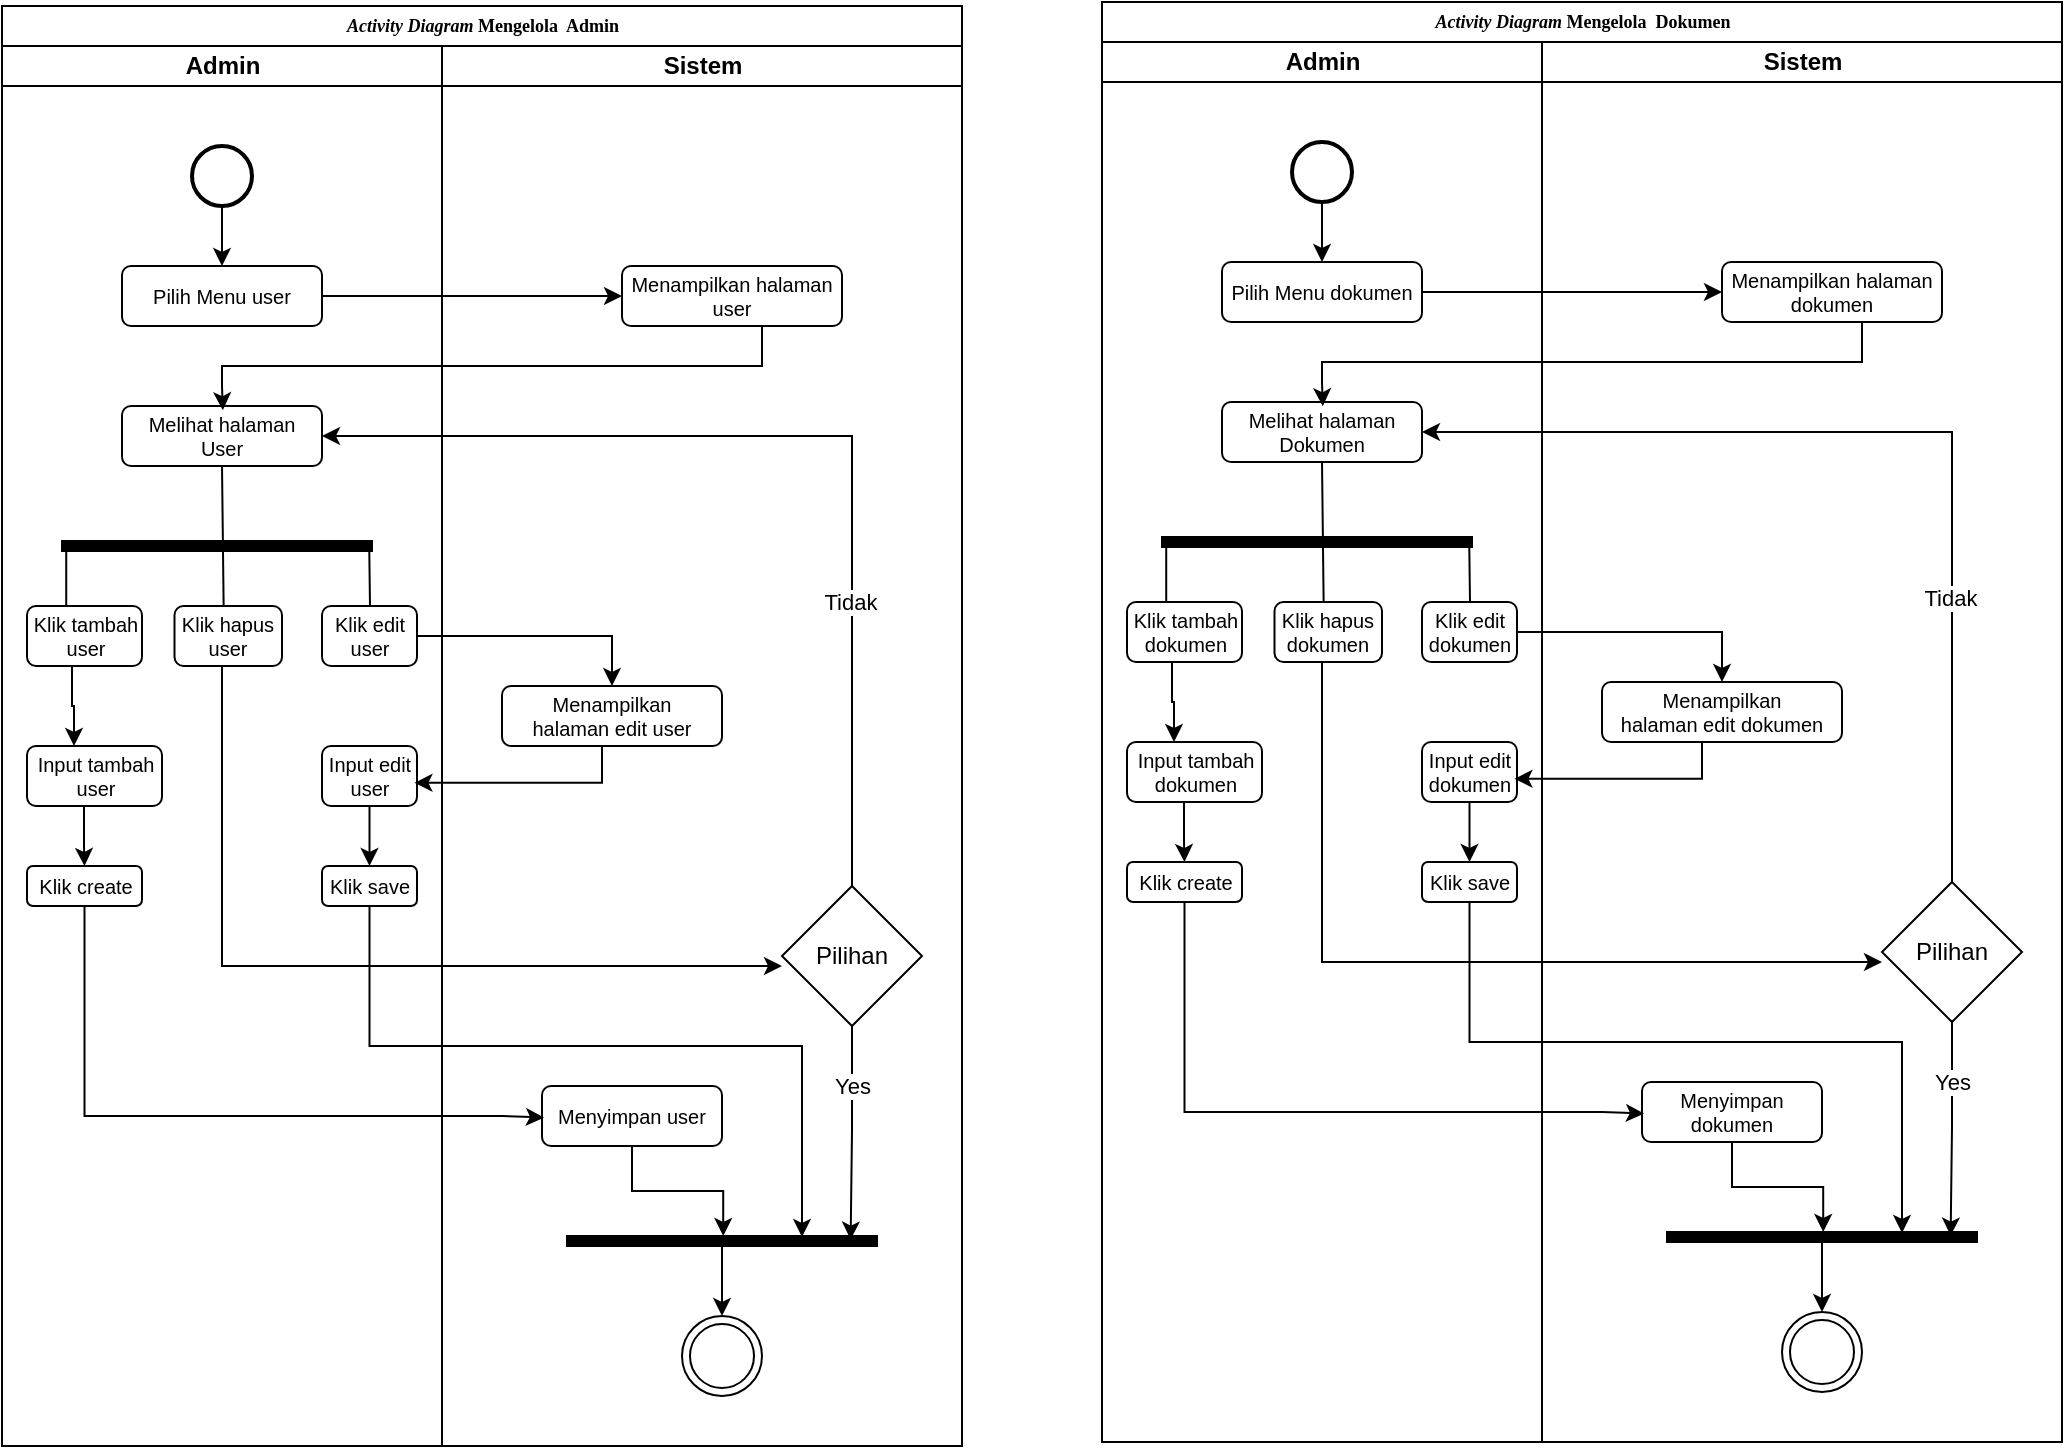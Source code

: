 <mxfile version="24.8.4">
  <diagram name="Page-1" id="74e2e168-ea6b-b213-b513-2b3c1d86103e">
    <mxGraphModel dx="1100" dy="563" grid="1" gridSize="10" guides="1" tooltips="1" connect="1" arrows="1" fold="1" page="1" pageScale="1" pageWidth="1100" pageHeight="850" background="none" math="0" shadow="0">
      <root>
        <mxCell id="0" />
        <mxCell id="1" parent="0" />
        <mxCell id="tzNbkEb7s-4a03CU0OmQ-1" value="&lt;font style=&quot;font-size: 9px;&quot;&gt;&lt;b style=&quot;mso-bidi-font-weight:normal&quot;&gt;&lt;i style=&quot;mso-bidi-font-style:normal&quot;&gt;&lt;span style=&quot;font-family: &amp;quot;Times New Roman&amp;quot;, serif;&quot;&gt;Activity Diagram &lt;/span&gt;&lt;/i&gt;&lt;span style=&quot;line-height: 150%; font-family: &amp;quot;Times New Roman&amp;quot;, serif;&quot;&gt;Mengelola&amp;nbsp; Admin&lt;/span&gt;&lt;/b&gt;&lt;/font&gt;" style="swimlane;html=1;childLayout=stackLayout;startSize=20;rounded=0;shadow=0;labelBackgroundColor=none;strokeWidth=1;fontFamily=Verdana;fontSize=8;align=center;" vertex="1" parent="1">
          <mxGeometry x="40" y="70" width="480" height="720" as="geometry" />
        </mxCell>
        <mxCell id="tzNbkEb7s-4a03CU0OmQ-2" value="Admin" style="swimlane;html=1;startSize=20;" vertex="1" parent="tzNbkEb7s-4a03CU0OmQ-1">
          <mxGeometry y="20" width="220" height="700" as="geometry" />
        </mxCell>
        <mxCell id="tzNbkEb7s-4a03CU0OmQ-3" style="edgeStyle=orthogonalEdgeStyle;rounded=0;orthogonalLoop=1;jettySize=auto;html=1;entryX=0.5;entryY=0;entryDx=0;entryDy=0;" edge="1" parent="tzNbkEb7s-4a03CU0OmQ-2" source="tzNbkEb7s-4a03CU0OmQ-4" target="tzNbkEb7s-4a03CU0OmQ-5">
          <mxGeometry relative="1" as="geometry" />
        </mxCell>
        <mxCell id="tzNbkEb7s-4a03CU0OmQ-4" value="" style="strokeWidth=2;html=1;shape=mxgraph.flowchart.start_2;whiteSpace=wrap;" vertex="1" parent="tzNbkEb7s-4a03CU0OmQ-2">
          <mxGeometry x="95" y="50" width="30" height="30" as="geometry" />
        </mxCell>
        <mxCell id="tzNbkEb7s-4a03CU0OmQ-5" value="&lt;font style=&quot;font-size: 10px;&quot;&gt;Pilih Menu user&lt;/font&gt;" style="rounded=1;whiteSpace=wrap;html=1;fontSize=10;" vertex="1" parent="tzNbkEb7s-4a03CU0OmQ-2">
          <mxGeometry x="60" y="110" width="100" height="30" as="geometry" />
        </mxCell>
        <mxCell id="tzNbkEb7s-4a03CU0OmQ-6" value="&lt;div style=&quot;font-size: 10px;&quot;&gt;&lt;font style=&quot;font-size: 10px;&quot;&gt;Melihat halaman&lt;/font&gt;&lt;/div&gt;&lt;div style=&quot;font-size: 10px;&quot;&gt;&lt;font style=&quot;font-size: 10px;&quot;&gt;User&lt;/font&gt;&lt;/div&gt;" style="rounded=1;whiteSpace=wrap;html=1;fontSize=10;" vertex="1" parent="tzNbkEb7s-4a03CU0OmQ-2">
          <mxGeometry x="60" y="180" width="100" height="30" as="geometry" />
        </mxCell>
        <mxCell id="tzNbkEb7s-4a03CU0OmQ-7" value="" style="html=1;points=[];perimeter=orthogonalPerimeter;fillColor=strokeColor;rotation=90;" vertex="1" parent="tzNbkEb7s-4a03CU0OmQ-2">
          <mxGeometry x="105" y="172.5" width="5" height="155" as="geometry" />
        </mxCell>
        <mxCell id="tzNbkEb7s-4a03CU0OmQ-8" style="edgeStyle=orthogonalEdgeStyle;rounded=0;orthogonalLoop=1;jettySize=auto;html=1;" edge="1" parent="tzNbkEb7s-4a03CU0OmQ-2" source="tzNbkEb7s-4a03CU0OmQ-9" target="tzNbkEb7s-4a03CU0OmQ-13">
          <mxGeometry relative="1" as="geometry">
            <Array as="points">
              <mxPoint x="35" y="330" />
              <mxPoint x="36" y="330" />
            </Array>
          </mxGeometry>
        </mxCell>
        <mxCell id="tzNbkEb7s-4a03CU0OmQ-9" value="&lt;div style=&quot;font-size: 10px;&quot;&gt;&lt;font style=&quot;font-size: 10px;&quot;&gt;Klik tambah&lt;/font&gt;&lt;/div&gt;&lt;div style=&quot;font-size: 10px;&quot;&gt;user&lt;font style=&quot;font-size: 10px;&quot;&gt;&lt;br style=&quot;font-size: 10px;&quot;&gt;&lt;/font&gt;&lt;/div&gt;" style="rounded=1;whiteSpace=wrap;html=1;fontSize=10;" vertex="1" parent="tzNbkEb7s-4a03CU0OmQ-2">
          <mxGeometry x="12.5" y="280" width="57.5" height="30" as="geometry" />
        </mxCell>
        <mxCell id="tzNbkEb7s-4a03CU0OmQ-10" value="&lt;div style=&quot;font-size: 10px;&quot;&gt;&lt;font style=&quot;font-size: 10px;&quot;&gt;Klik hapus&lt;/font&gt;&lt;/div&gt;&lt;div style=&quot;font-size: 10px;&quot;&gt;&lt;font style=&quot;font-size: 10px;&quot;&gt;user&lt;br style=&quot;font-size: 10px;&quot;&gt;&lt;/font&gt;&lt;/div&gt;" style="rounded=1;whiteSpace=wrap;html=1;fontSize=10;" vertex="1" parent="tzNbkEb7s-4a03CU0OmQ-2">
          <mxGeometry x="86.25" y="280" width="53.75" height="30" as="geometry" />
        </mxCell>
        <mxCell id="tzNbkEb7s-4a03CU0OmQ-11" value="&lt;div style=&quot;font-size: 10px;&quot;&gt;&lt;font style=&quot;font-size: 10px;&quot;&gt;Klik edit&lt;/font&gt;&lt;/div&gt;&lt;div style=&quot;font-size: 10px;&quot;&gt;user&lt;font style=&quot;font-size: 10px;&quot;&gt;&lt;br style=&quot;font-size: 10px;&quot;&gt;&lt;/font&gt;&lt;/div&gt;" style="rounded=1;whiteSpace=wrap;html=1;fontSize=10;" vertex="1" parent="tzNbkEb7s-4a03CU0OmQ-2">
          <mxGeometry x="160" y="280" width="47.5" height="30" as="geometry" />
        </mxCell>
        <mxCell id="tzNbkEb7s-4a03CU0OmQ-12" style="edgeStyle=orthogonalEdgeStyle;rounded=0;orthogonalLoop=1;jettySize=auto;html=1;entryX=0.5;entryY=0;entryDx=0;entryDy=0;" edge="1" parent="tzNbkEb7s-4a03CU0OmQ-2" source="tzNbkEb7s-4a03CU0OmQ-13" target="tzNbkEb7s-4a03CU0OmQ-19">
          <mxGeometry relative="1" as="geometry">
            <Array as="points">
              <mxPoint x="41" y="400" />
              <mxPoint x="41" y="400" />
            </Array>
          </mxGeometry>
        </mxCell>
        <mxCell id="tzNbkEb7s-4a03CU0OmQ-13" value="&lt;div style=&quot;font-size: 10px;&quot;&gt;&lt;font style=&quot;font-size: 10px;&quot;&gt;Input tambah&lt;/font&gt;&lt;/div&gt;&lt;div style=&quot;font-size: 10px;&quot;&gt;&lt;font style=&quot;font-size: 10px;&quot;&gt;user&lt;br style=&quot;font-size: 10px;&quot;&gt;&lt;/font&gt;&lt;/div&gt;" style="rounded=1;whiteSpace=wrap;html=1;fontSize=10;" vertex="1" parent="tzNbkEb7s-4a03CU0OmQ-2">
          <mxGeometry x="12.5" y="350" width="67.5" height="30" as="geometry" />
        </mxCell>
        <mxCell id="tzNbkEb7s-4a03CU0OmQ-14" style="edgeStyle=orthogonalEdgeStyle;rounded=0;orthogonalLoop=1;jettySize=auto;html=1;entryX=0.5;entryY=0;entryDx=0;entryDy=0;fontSize=10;" edge="1" parent="tzNbkEb7s-4a03CU0OmQ-2" source="tzNbkEb7s-4a03CU0OmQ-15" target="tzNbkEb7s-4a03CU0OmQ-20">
          <mxGeometry relative="1" as="geometry" />
        </mxCell>
        <mxCell id="tzNbkEb7s-4a03CU0OmQ-15" value="&lt;div style=&quot;font-size: 10px;&quot;&gt;&lt;font style=&quot;font-size: 10px;&quot;&gt;Input edit&lt;/font&gt;&lt;/div&gt;&lt;div style=&quot;font-size: 10px;&quot;&gt;user&lt;font style=&quot;font-size: 10px;&quot;&gt;&lt;br style=&quot;font-size: 10px;&quot;&gt;&lt;/font&gt;&lt;/div&gt;" style="rounded=1;whiteSpace=wrap;html=1;fontSize=10;" vertex="1" parent="tzNbkEb7s-4a03CU0OmQ-2">
          <mxGeometry x="160" y="350" width="47.5" height="30" as="geometry" />
        </mxCell>
        <mxCell id="tzNbkEb7s-4a03CU0OmQ-16" value="" style="endArrow=none;html=1;rounded=0;entryX=0.5;entryY=1;entryDx=0;entryDy=0;exitX=0.457;exitY=-0.016;exitDx=0;exitDy=0;exitPerimeter=0;" edge="1" parent="tzNbkEb7s-4a03CU0OmQ-2" source="tzNbkEb7s-4a03CU0OmQ-10" target="tzNbkEb7s-4a03CU0OmQ-6">
          <mxGeometry width="50" height="50" relative="1" as="geometry">
            <mxPoint x="110" y="270" as="sourcePoint" />
            <mxPoint x="170" y="220" as="targetPoint" />
          </mxGeometry>
        </mxCell>
        <mxCell id="tzNbkEb7s-4a03CU0OmQ-17" value="" style="endArrow=none;html=1;rounded=0;" edge="1" parent="tzNbkEb7s-4a03CU0OmQ-2">
          <mxGeometry width="50" height="50" relative="1" as="geometry">
            <mxPoint x="184" y="280" as="sourcePoint" />
            <mxPoint x="183.61" y="250" as="targetPoint" />
          </mxGeometry>
        </mxCell>
        <mxCell id="tzNbkEb7s-4a03CU0OmQ-18" value="" style="endArrow=none;html=1;rounded=0;" edge="1" parent="tzNbkEb7s-4a03CU0OmQ-2">
          <mxGeometry width="50" height="50" relative="1" as="geometry">
            <mxPoint x="32.11" y="280" as="sourcePoint" />
            <mxPoint x="32.11" y="250" as="targetPoint" />
          </mxGeometry>
        </mxCell>
        <mxCell id="tzNbkEb7s-4a03CU0OmQ-19" value="Klik create" style="rounded=1;whiteSpace=wrap;html=1;fontSize=10;" vertex="1" parent="tzNbkEb7s-4a03CU0OmQ-2">
          <mxGeometry x="12.5" y="410" width="57.5" height="20" as="geometry" />
        </mxCell>
        <mxCell id="tzNbkEb7s-4a03CU0OmQ-20" value="Klik save" style="rounded=1;whiteSpace=wrap;html=1;fontSize=10;" vertex="1" parent="tzNbkEb7s-4a03CU0OmQ-2">
          <mxGeometry x="160" y="410" width="47.5" height="20" as="geometry" />
        </mxCell>
        <mxCell id="tzNbkEb7s-4a03CU0OmQ-21" value="Sistem" style="swimlane;html=1;startSize=20;" vertex="1" parent="tzNbkEb7s-4a03CU0OmQ-1">
          <mxGeometry x="220" y="20" width="260" height="700" as="geometry" />
        </mxCell>
        <mxCell id="tzNbkEb7s-4a03CU0OmQ-22" value="&lt;font style=&quot;font-size: 10px;&quot;&gt;Menampilkan halaman user&lt;/font&gt;" style="rounded=1;whiteSpace=wrap;html=1;fontSize=10;" vertex="1" parent="tzNbkEb7s-4a03CU0OmQ-21">
          <mxGeometry x="90" y="110" width="110" height="30" as="geometry" />
        </mxCell>
        <mxCell id="tzNbkEb7s-4a03CU0OmQ-23" style="edgeStyle=orthogonalEdgeStyle;rounded=0;orthogonalLoop=1;jettySize=auto;html=1;entryX=0.5;entryY=0;entryDx=0;entryDy=0;" edge="1" parent="tzNbkEb7s-4a03CU0OmQ-21" source="tzNbkEb7s-4a03CU0OmQ-24" target="tzNbkEb7s-4a03CU0OmQ-31">
          <mxGeometry relative="1" as="geometry" />
        </mxCell>
        <mxCell id="tzNbkEb7s-4a03CU0OmQ-24" value="" style="html=1;points=[];perimeter=orthogonalPerimeter;fillColor=strokeColor;rotation=90;" vertex="1" parent="tzNbkEb7s-4a03CU0OmQ-21">
          <mxGeometry x="137.5" y="520" width="5" height="155" as="geometry" />
        </mxCell>
        <mxCell id="tzNbkEb7s-4a03CU0OmQ-25" value="&lt;font style=&quot;font-size: 10px;&quot;&gt;Menyimpan user&lt;/font&gt;" style="rounded=1;whiteSpace=wrap;html=1;fontSize=10;" vertex="1" parent="tzNbkEb7s-4a03CU0OmQ-21">
          <mxGeometry x="50" y="520" width="90" height="30" as="geometry" />
        </mxCell>
        <mxCell id="tzNbkEb7s-4a03CU0OmQ-26" value="&lt;div style=&quot;font-size: 10px;&quot;&gt;Menampilkan&lt;/div&gt;&lt;div style=&quot;font-size: 10px;&quot;&gt;halaman edit user&lt;br style=&quot;font-size: 10px;&quot;&gt;&lt;/div&gt;" style="rounded=1;whiteSpace=wrap;html=1;fontSize=10;" vertex="1" parent="tzNbkEb7s-4a03CU0OmQ-21">
          <mxGeometry x="30" y="320" width="110" height="30" as="geometry" />
        </mxCell>
        <mxCell id="tzNbkEb7s-4a03CU0OmQ-27" style="edgeStyle=orthogonalEdgeStyle;rounded=0;orthogonalLoop=1;jettySize=auto;html=1;entryX=0.36;entryY=0.085;entryDx=0;entryDy=0;entryPerimeter=0;" edge="1" parent="tzNbkEb7s-4a03CU0OmQ-21" source="tzNbkEb7s-4a03CU0OmQ-29" target="tzNbkEb7s-4a03CU0OmQ-24">
          <mxGeometry relative="1" as="geometry">
            <mxPoint x="205" y="590" as="targetPoint" />
          </mxGeometry>
        </mxCell>
        <mxCell id="tzNbkEb7s-4a03CU0OmQ-28" value="Yes" style="edgeLabel;html=1;align=center;verticalAlign=middle;resizable=0;points=[];" vertex="1" connectable="0" parent="tzNbkEb7s-4a03CU0OmQ-27">
          <mxGeometry x="-0.446" relative="1" as="geometry">
            <mxPoint as="offset" />
          </mxGeometry>
        </mxCell>
        <mxCell id="tzNbkEb7s-4a03CU0OmQ-29" value="Pilihan" style="rhombus;whiteSpace=wrap;html=1;" vertex="1" parent="tzNbkEb7s-4a03CU0OmQ-21">
          <mxGeometry x="170" y="420" width="70" height="70" as="geometry" />
        </mxCell>
        <mxCell id="tzNbkEb7s-4a03CU0OmQ-30" style="edgeStyle=orthogonalEdgeStyle;rounded=0;orthogonalLoop=1;jettySize=auto;html=1;entryX=0;entryY=0.496;entryDx=0;entryDy=0;entryPerimeter=0;" edge="1" parent="tzNbkEb7s-4a03CU0OmQ-21" source="tzNbkEb7s-4a03CU0OmQ-25" target="tzNbkEb7s-4a03CU0OmQ-24">
          <mxGeometry relative="1" as="geometry" />
        </mxCell>
        <mxCell id="tzNbkEb7s-4a03CU0OmQ-31" value="" style="ellipse;shape=doubleEllipse;html=1;dashed=0;whiteSpace=wrap;aspect=fixed;" vertex="1" parent="tzNbkEb7s-4a03CU0OmQ-21">
          <mxGeometry x="120" y="635" width="40" height="40" as="geometry" />
        </mxCell>
        <mxCell id="tzNbkEb7s-4a03CU0OmQ-32" style="edgeStyle=orthogonalEdgeStyle;rounded=0;orthogonalLoop=1;jettySize=auto;html=1;entryX=0;entryY=0.5;entryDx=0;entryDy=0;" edge="1" parent="tzNbkEb7s-4a03CU0OmQ-1" source="tzNbkEb7s-4a03CU0OmQ-5" target="tzNbkEb7s-4a03CU0OmQ-22">
          <mxGeometry relative="1" as="geometry" />
        </mxCell>
        <mxCell id="tzNbkEb7s-4a03CU0OmQ-33" style="edgeStyle=orthogonalEdgeStyle;rounded=0;orthogonalLoop=1;jettySize=auto;html=1;entryX=0.504;entryY=0.071;entryDx=0;entryDy=0;entryPerimeter=0;" edge="1" parent="tzNbkEb7s-4a03CU0OmQ-1" source="tzNbkEb7s-4a03CU0OmQ-22" target="tzNbkEb7s-4a03CU0OmQ-6">
          <mxGeometry relative="1" as="geometry">
            <Array as="points">
              <mxPoint x="380" y="180" />
              <mxPoint x="110" y="180" />
              <mxPoint x="110" y="190" />
              <mxPoint x="110" y="190" />
            </Array>
          </mxGeometry>
        </mxCell>
        <mxCell id="tzNbkEb7s-4a03CU0OmQ-34" style="edgeStyle=orthogonalEdgeStyle;rounded=0;orthogonalLoop=1;jettySize=auto;html=1;entryX=0.011;entryY=0.526;entryDx=0;entryDy=0;entryPerimeter=0;" edge="1" parent="tzNbkEb7s-4a03CU0OmQ-1" source="tzNbkEb7s-4a03CU0OmQ-19" target="tzNbkEb7s-4a03CU0OmQ-25">
          <mxGeometry relative="1" as="geometry">
            <Array as="points">
              <mxPoint x="41" y="555" />
              <mxPoint x="250" y="555" />
            </Array>
          </mxGeometry>
        </mxCell>
        <mxCell id="tzNbkEb7s-4a03CU0OmQ-35" style="edgeStyle=orthogonalEdgeStyle;rounded=0;orthogonalLoop=1;jettySize=auto;html=1;entryX=0.5;entryY=0;entryDx=0;entryDy=0;" edge="1" parent="tzNbkEb7s-4a03CU0OmQ-1" source="tzNbkEb7s-4a03CU0OmQ-11" target="tzNbkEb7s-4a03CU0OmQ-26">
          <mxGeometry relative="1" as="geometry">
            <mxPoint x="380" y="315" as="targetPoint" />
          </mxGeometry>
        </mxCell>
        <mxCell id="tzNbkEb7s-4a03CU0OmQ-36" style="edgeStyle=orthogonalEdgeStyle;rounded=0;orthogonalLoop=1;jettySize=auto;html=1;entryX=0.973;entryY=0.613;entryDx=0;entryDy=0;entryPerimeter=0;" edge="1" parent="tzNbkEb7s-4a03CU0OmQ-1" source="tzNbkEb7s-4a03CU0OmQ-26" target="tzNbkEb7s-4a03CU0OmQ-15">
          <mxGeometry relative="1" as="geometry">
            <Array as="points">
              <mxPoint x="300" y="388" />
            </Array>
          </mxGeometry>
        </mxCell>
        <mxCell id="tzNbkEb7s-4a03CU0OmQ-37" style="edgeStyle=orthogonalEdgeStyle;rounded=0;orthogonalLoop=1;jettySize=auto;html=1;entryX=0.103;entryY=0.238;entryDx=0;entryDy=0;entryPerimeter=0;" edge="1" parent="tzNbkEb7s-4a03CU0OmQ-1" source="tzNbkEb7s-4a03CU0OmQ-20" target="tzNbkEb7s-4a03CU0OmQ-24">
          <mxGeometry relative="1" as="geometry">
            <Array as="points">
              <mxPoint x="184" y="520" />
              <mxPoint x="400" y="520" />
              <mxPoint x="400" y="616" />
            </Array>
          </mxGeometry>
        </mxCell>
        <mxCell id="tzNbkEb7s-4a03CU0OmQ-38" style="edgeStyle=orthogonalEdgeStyle;rounded=0;orthogonalLoop=1;jettySize=auto;html=1;" edge="1" parent="tzNbkEb7s-4a03CU0OmQ-1" source="tzNbkEb7s-4a03CU0OmQ-10">
          <mxGeometry relative="1" as="geometry">
            <mxPoint x="390" y="480" as="targetPoint" />
            <Array as="points">
              <mxPoint x="110" y="480" />
            </Array>
          </mxGeometry>
        </mxCell>
        <mxCell id="tzNbkEb7s-4a03CU0OmQ-39" style="edgeStyle=orthogonalEdgeStyle;rounded=0;orthogonalLoop=1;jettySize=auto;html=1;entryX=1;entryY=0.5;entryDx=0;entryDy=0;" edge="1" parent="tzNbkEb7s-4a03CU0OmQ-1" source="tzNbkEb7s-4a03CU0OmQ-29" target="tzNbkEb7s-4a03CU0OmQ-6">
          <mxGeometry relative="1" as="geometry">
            <Array as="points">
              <mxPoint x="425" y="215" />
            </Array>
          </mxGeometry>
        </mxCell>
        <mxCell id="tzNbkEb7s-4a03CU0OmQ-40" value="Tidak" style="edgeLabel;html=1;align=center;verticalAlign=middle;resizable=0;points=[];" vertex="1" connectable="0" parent="tzNbkEb7s-4a03CU0OmQ-39">
          <mxGeometry x="-0.421" y="1" relative="1" as="geometry">
            <mxPoint as="offset" />
          </mxGeometry>
        </mxCell>
        <mxCell id="tzNbkEb7s-4a03CU0OmQ-41" value="&lt;font style=&quot;font-size: 9px;&quot;&gt;&lt;b style=&quot;mso-bidi-font-weight:normal&quot;&gt;&lt;i style=&quot;mso-bidi-font-style:normal&quot;&gt;&lt;span style=&quot;font-family: &amp;quot;Times New Roman&amp;quot;, serif;&quot;&gt;Activity Diagram &lt;/span&gt;&lt;/i&gt;&lt;span style=&quot;line-height: 150%; font-family: &amp;quot;Times New Roman&amp;quot;, serif;&quot;&gt;Mengelola&amp;nbsp; Dokumen&lt;/span&gt;&lt;/b&gt;&lt;/font&gt;" style="swimlane;html=1;childLayout=stackLayout;startSize=20;rounded=0;shadow=0;labelBackgroundColor=none;strokeWidth=1;fontFamily=Verdana;fontSize=8;align=center;" vertex="1" parent="1">
          <mxGeometry x="590" y="68" width="480" height="720" as="geometry" />
        </mxCell>
        <mxCell id="tzNbkEb7s-4a03CU0OmQ-42" value="Admin" style="swimlane;html=1;startSize=20;" vertex="1" parent="tzNbkEb7s-4a03CU0OmQ-41">
          <mxGeometry y="20" width="220" height="700" as="geometry" />
        </mxCell>
        <mxCell id="tzNbkEb7s-4a03CU0OmQ-43" style="edgeStyle=orthogonalEdgeStyle;rounded=0;orthogonalLoop=1;jettySize=auto;html=1;entryX=0.5;entryY=0;entryDx=0;entryDy=0;" edge="1" parent="tzNbkEb7s-4a03CU0OmQ-42" source="tzNbkEb7s-4a03CU0OmQ-44" target="tzNbkEb7s-4a03CU0OmQ-45">
          <mxGeometry relative="1" as="geometry" />
        </mxCell>
        <mxCell id="tzNbkEb7s-4a03CU0OmQ-44" value="" style="strokeWidth=2;html=1;shape=mxgraph.flowchart.start_2;whiteSpace=wrap;" vertex="1" parent="tzNbkEb7s-4a03CU0OmQ-42">
          <mxGeometry x="95" y="50" width="30" height="30" as="geometry" />
        </mxCell>
        <mxCell id="tzNbkEb7s-4a03CU0OmQ-45" value="&lt;font style=&quot;font-size: 10px;&quot;&gt;Pilih Menu dokumen&lt;/font&gt;" style="rounded=1;whiteSpace=wrap;html=1;fontSize=10;" vertex="1" parent="tzNbkEb7s-4a03CU0OmQ-42">
          <mxGeometry x="60" y="110" width="100" height="30" as="geometry" />
        </mxCell>
        <mxCell id="tzNbkEb7s-4a03CU0OmQ-46" value="&lt;div style=&quot;font-size: 10px;&quot;&gt;&lt;font style=&quot;font-size: 10px;&quot;&gt;Melihat halaman&lt;/font&gt;&lt;/div&gt;&lt;div style=&quot;font-size: 10px;&quot;&gt;&lt;font style=&quot;font-size: 10px;&quot;&gt;Dokumen&lt;/font&gt;&lt;/div&gt;" style="rounded=1;whiteSpace=wrap;html=1;fontSize=10;" vertex="1" parent="tzNbkEb7s-4a03CU0OmQ-42">
          <mxGeometry x="60" y="180" width="100" height="30" as="geometry" />
        </mxCell>
        <mxCell id="tzNbkEb7s-4a03CU0OmQ-47" value="" style="html=1;points=[];perimeter=orthogonalPerimeter;fillColor=strokeColor;rotation=90;" vertex="1" parent="tzNbkEb7s-4a03CU0OmQ-42">
          <mxGeometry x="105" y="172.5" width="5" height="155" as="geometry" />
        </mxCell>
        <mxCell id="tzNbkEb7s-4a03CU0OmQ-48" style="edgeStyle=orthogonalEdgeStyle;rounded=0;orthogonalLoop=1;jettySize=auto;html=1;" edge="1" parent="tzNbkEb7s-4a03CU0OmQ-42" source="tzNbkEb7s-4a03CU0OmQ-49" target="tzNbkEb7s-4a03CU0OmQ-53">
          <mxGeometry relative="1" as="geometry">
            <Array as="points">
              <mxPoint x="35" y="330" />
              <mxPoint x="36" y="330" />
            </Array>
          </mxGeometry>
        </mxCell>
        <mxCell id="tzNbkEb7s-4a03CU0OmQ-49" value="&lt;div style=&quot;font-size: 10px;&quot;&gt;&lt;font style=&quot;font-size: 10px;&quot;&gt;Klik tambah&lt;/font&gt;&lt;/div&gt;&lt;div style=&quot;font-size: 10px;&quot;&gt;dokumen&lt;font style=&quot;font-size: 10px;&quot;&gt;&lt;br style=&quot;font-size: 10px;&quot;&gt;&lt;/font&gt;&lt;/div&gt;" style="rounded=1;whiteSpace=wrap;html=1;fontSize=10;" vertex="1" parent="tzNbkEb7s-4a03CU0OmQ-42">
          <mxGeometry x="12.5" y="280" width="57.5" height="30" as="geometry" />
        </mxCell>
        <mxCell id="tzNbkEb7s-4a03CU0OmQ-50" value="&lt;div style=&quot;font-size: 10px;&quot;&gt;&lt;font style=&quot;font-size: 10px;&quot;&gt;Klik hapus&lt;/font&gt;&lt;/div&gt;&lt;div style=&quot;font-size: 10px;&quot;&gt;dokumen&lt;font style=&quot;font-size: 10px;&quot;&gt;&lt;br style=&quot;font-size: 10px;&quot;&gt;&lt;/font&gt;&lt;/div&gt;" style="rounded=1;whiteSpace=wrap;html=1;fontSize=10;" vertex="1" parent="tzNbkEb7s-4a03CU0OmQ-42">
          <mxGeometry x="86.25" y="280" width="53.75" height="30" as="geometry" />
        </mxCell>
        <mxCell id="tzNbkEb7s-4a03CU0OmQ-51" value="&lt;div style=&quot;font-size: 10px;&quot;&gt;&lt;font style=&quot;font-size: 10px;&quot;&gt;Klik edit&lt;/font&gt;&lt;/div&gt;&lt;div style=&quot;font-size: 10px;&quot;&gt;dokumen&lt;font style=&quot;font-size: 10px;&quot;&gt;&lt;br style=&quot;font-size: 10px;&quot;&gt;&lt;/font&gt;&lt;/div&gt;" style="rounded=1;whiteSpace=wrap;html=1;fontSize=10;" vertex="1" parent="tzNbkEb7s-4a03CU0OmQ-42">
          <mxGeometry x="160" y="280" width="47.5" height="30" as="geometry" />
        </mxCell>
        <mxCell id="tzNbkEb7s-4a03CU0OmQ-52" style="edgeStyle=orthogonalEdgeStyle;rounded=0;orthogonalLoop=1;jettySize=auto;html=1;entryX=0.5;entryY=0;entryDx=0;entryDy=0;" edge="1" parent="tzNbkEb7s-4a03CU0OmQ-42" source="tzNbkEb7s-4a03CU0OmQ-53" target="tzNbkEb7s-4a03CU0OmQ-59">
          <mxGeometry relative="1" as="geometry">
            <Array as="points">
              <mxPoint x="41" y="400" />
              <mxPoint x="41" y="400" />
            </Array>
          </mxGeometry>
        </mxCell>
        <mxCell id="tzNbkEb7s-4a03CU0OmQ-53" value="&lt;div style=&quot;font-size: 10px;&quot;&gt;&lt;font style=&quot;font-size: 10px;&quot;&gt;Input tambah&lt;/font&gt;&lt;/div&gt;&lt;div style=&quot;font-size: 10px;&quot;&gt;&lt;font style=&quot;font-size: 10px;&quot;&gt;dokumen&lt;br style=&quot;font-size: 10px;&quot;&gt;&lt;/font&gt;&lt;/div&gt;" style="rounded=1;whiteSpace=wrap;html=1;fontSize=10;" vertex="1" parent="tzNbkEb7s-4a03CU0OmQ-42">
          <mxGeometry x="12.5" y="350" width="67.5" height="30" as="geometry" />
        </mxCell>
        <mxCell id="tzNbkEb7s-4a03CU0OmQ-54" style="edgeStyle=orthogonalEdgeStyle;rounded=0;orthogonalLoop=1;jettySize=auto;html=1;entryX=0.5;entryY=0;entryDx=0;entryDy=0;fontSize=10;" edge="1" parent="tzNbkEb7s-4a03CU0OmQ-42" source="tzNbkEb7s-4a03CU0OmQ-55" target="tzNbkEb7s-4a03CU0OmQ-60">
          <mxGeometry relative="1" as="geometry" />
        </mxCell>
        <mxCell id="tzNbkEb7s-4a03CU0OmQ-55" value="&lt;div style=&quot;font-size: 10px;&quot;&gt;&lt;font style=&quot;font-size: 10px;&quot;&gt;Input edit&lt;/font&gt;&lt;/div&gt;&lt;div style=&quot;font-size: 10px;&quot;&gt;dokumen&lt;font style=&quot;font-size: 10px;&quot;&gt;&lt;br style=&quot;font-size: 10px;&quot;&gt;&lt;/font&gt;&lt;/div&gt;" style="rounded=1;whiteSpace=wrap;html=1;fontSize=10;" vertex="1" parent="tzNbkEb7s-4a03CU0OmQ-42">
          <mxGeometry x="160" y="350" width="47.5" height="30" as="geometry" />
        </mxCell>
        <mxCell id="tzNbkEb7s-4a03CU0OmQ-56" value="" style="endArrow=none;html=1;rounded=0;entryX=0.5;entryY=1;entryDx=0;entryDy=0;exitX=0.457;exitY=-0.016;exitDx=0;exitDy=0;exitPerimeter=0;" edge="1" parent="tzNbkEb7s-4a03CU0OmQ-42" source="tzNbkEb7s-4a03CU0OmQ-50" target="tzNbkEb7s-4a03CU0OmQ-46">
          <mxGeometry width="50" height="50" relative="1" as="geometry">
            <mxPoint x="110" y="270" as="sourcePoint" />
            <mxPoint x="170" y="220" as="targetPoint" />
          </mxGeometry>
        </mxCell>
        <mxCell id="tzNbkEb7s-4a03CU0OmQ-57" value="" style="endArrow=none;html=1;rounded=0;" edge="1" parent="tzNbkEb7s-4a03CU0OmQ-42">
          <mxGeometry width="50" height="50" relative="1" as="geometry">
            <mxPoint x="184" y="280" as="sourcePoint" />
            <mxPoint x="183.61" y="250" as="targetPoint" />
          </mxGeometry>
        </mxCell>
        <mxCell id="tzNbkEb7s-4a03CU0OmQ-58" value="" style="endArrow=none;html=1;rounded=0;" edge="1" parent="tzNbkEb7s-4a03CU0OmQ-42">
          <mxGeometry width="50" height="50" relative="1" as="geometry">
            <mxPoint x="32.11" y="280" as="sourcePoint" />
            <mxPoint x="32.11" y="250" as="targetPoint" />
          </mxGeometry>
        </mxCell>
        <mxCell id="tzNbkEb7s-4a03CU0OmQ-59" value="Klik create" style="rounded=1;whiteSpace=wrap;html=1;fontSize=10;" vertex="1" parent="tzNbkEb7s-4a03CU0OmQ-42">
          <mxGeometry x="12.5" y="410" width="57.5" height="20" as="geometry" />
        </mxCell>
        <mxCell id="tzNbkEb7s-4a03CU0OmQ-60" value="Klik save" style="rounded=1;whiteSpace=wrap;html=1;fontSize=10;" vertex="1" parent="tzNbkEb7s-4a03CU0OmQ-42">
          <mxGeometry x="160" y="410" width="47.5" height="20" as="geometry" />
        </mxCell>
        <mxCell id="tzNbkEb7s-4a03CU0OmQ-61" value="Sistem" style="swimlane;html=1;startSize=20;" vertex="1" parent="tzNbkEb7s-4a03CU0OmQ-41">
          <mxGeometry x="220" y="20" width="260" height="700" as="geometry" />
        </mxCell>
        <mxCell id="tzNbkEb7s-4a03CU0OmQ-62" value="&lt;font style=&quot;font-size: 10px;&quot;&gt;Menampilkan halaman dokumen&lt;/font&gt;" style="rounded=1;whiteSpace=wrap;html=1;fontSize=10;" vertex="1" parent="tzNbkEb7s-4a03CU0OmQ-61">
          <mxGeometry x="90" y="110" width="110" height="30" as="geometry" />
        </mxCell>
        <mxCell id="tzNbkEb7s-4a03CU0OmQ-63" style="edgeStyle=orthogonalEdgeStyle;rounded=0;orthogonalLoop=1;jettySize=auto;html=1;entryX=0.5;entryY=0;entryDx=0;entryDy=0;" edge="1" parent="tzNbkEb7s-4a03CU0OmQ-61" source="tzNbkEb7s-4a03CU0OmQ-64" target="tzNbkEb7s-4a03CU0OmQ-71">
          <mxGeometry relative="1" as="geometry" />
        </mxCell>
        <mxCell id="tzNbkEb7s-4a03CU0OmQ-64" value="" style="html=1;points=[];perimeter=orthogonalPerimeter;fillColor=strokeColor;rotation=90;" vertex="1" parent="tzNbkEb7s-4a03CU0OmQ-61">
          <mxGeometry x="137.5" y="520" width="5" height="155" as="geometry" />
        </mxCell>
        <mxCell id="tzNbkEb7s-4a03CU0OmQ-65" value="&lt;font style=&quot;font-size: 10px;&quot;&gt;Menyimpan dokumen&lt;/font&gt;" style="rounded=1;whiteSpace=wrap;html=1;fontSize=10;" vertex="1" parent="tzNbkEb7s-4a03CU0OmQ-61">
          <mxGeometry x="50" y="520" width="90" height="30" as="geometry" />
        </mxCell>
        <mxCell id="tzNbkEb7s-4a03CU0OmQ-66" value="&lt;div style=&quot;font-size: 10px;&quot;&gt;Menampilkan&lt;/div&gt;&lt;div style=&quot;font-size: 10px;&quot;&gt;halaman edit dokumen&lt;br style=&quot;font-size: 10px;&quot;&gt;&lt;/div&gt;" style="rounded=1;whiteSpace=wrap;html=1;fontSize=10;" vertex="1" parent="tzNbkEb7s-4a03CU0OmQ-61">
          <mxGeometry x="30" y="320" width="120" height="30" as="geometry" />
        </mxCell>
        <mxCell id="tzNbkEb7s-4a03CU0OmQ-67" style="edgeStyle=orthogonalEdgeStyle;rounded=0;orthogonalLoop=1;jettySize=auto;html=1;entryX=0.36;entryY=0.085;entryDx=0;entryDy=0;entryPerimeter=0;" edge="1" parent="tzNbkEb7s-4a03CU0OmQ-61" source="tzNbkEb7s-4a03CU0OmQ-69" target="tzNbkEb7s-4a03CU0OmQ-64">
          <mxGeometry relative="1" as="geometry">
            <mxPoint x="205" y="590" as="targetPoint" />
          </mxGeometry>
        </mxCell>
        <mxCell id="tzNbkEb7s-4a03CU0OmQ-68" value="Yes" style="edgeLabel;html=1;align=center;verticalAlign=middle;resizable=0;points=[];" vertex="1" connectable="0" parent="tzNbkEb7s-4a03CU0OmQ-67">
          <mxGeometry x="-0.446" relative="1" as="geometry">
            <mxPoint as="offset" />
          </mxGeometry>
        </mxCell>
        <mxCell id="tzNbkEb7s-4a03CU0OmQ-69" value="Pilihan" style="rhombus;whiteSpace=wrap;html=1;" vertex="1" parent="tzNbkEb7s-4a03CU0OmQ-61">
          <mxGeometry x="170" y="420" width="70" height="70" as="geometry" />
        </mxCell>
        <mxCell id="tzNbkEb7s-4a03CU0OmQ-70" style="edgeStyle=orthogonalEdgeStyle;rounded=0;orthogonalLoop=1;jettySize=auto;html=1;entryX=0;entryY=0.496;entryDx=0;entryDy=0;entryPerimeter=0;" edge="1" parent="tzNbkEb7s-4a03CU0OmQ-61" source="tzNbkEb7s-4a03CU0OmQ-65" target="tzNbkEb7s-4a03CU0OmQ-64">
          <mxGeometry relative="1" as="geometry" />
        </mxCell>
        <mxCell id="tzNbkEb7s-4a03CU0OmQ-71" value="" style="ellipse;shape=doubleEllipse;html=1;dashed=0;whiteSpace=wrap;aspect=fixed;" vertex="1" parent="tzNbkEb7s-4a03CU0OmQ-61">
          <mxGeometry x="120" y="635" width="40" height="40" as="geometry" />
        </mxCell>
        <mxCell id="tzNbkEb7s-4a03CU0OmQ-72" style="edgeStyle=orthogonalEdgeStyle;rounded=0;orthogonalLoop=1;jettySize=auto;html=1;entryX=0;entryY=0.5;entryDx=0;entryDy=0;" edge="1" parent="tzNbkEb7s-4a03CU0OmQ-41" source="tzNbkEb7s-4a03CU0OmQ-45" target="tzNbkEb7s-4a03CU0OmQ-62">
          <mxGeometry relative="1" as="geometry" />
        </mxCell>
        <mxCell id="tzNbkEb7s-4a03CU0OmQ-73" style="edgeStyle=orthogonalEdgeStyle;rounded=0;orthogonalLoop=1;jettySize=auto;html=1;entryX=0.504;entryY=0.071;entryDx=0;entryDy=0;entryPerimeter=0;" edge="1" parent="tzNbkEb7s-4a03CU0OmQ-41" source="tzNbkEb7s-4a03CU0OmQ-62" target="tzNbkEb7s-4a03CU0OmQ-46">
          <mxGeometry relative="1" as="geometry">
            <Array as="points">
              <mxPoint x="380" y="180" />
              <mxPoint x="110" y="180" />
              <mxPoint x="110" y="190" />
              <mxPoint x="110" y="190" />
            </Array>
          </mxGeometry>
        </mxCell>
        <mxCell id="tzNbkEb7s-4a03CU0OmQ-74" style="edgeStyle=orthogonalEdgeStyle;rounded=0;orthogonalLoop=1;jettySize=auto;html=1;entryX=0.011;entryY=0.526;entryDx=0;entryDy=0;entryPerimeter=0;" edge="1" parent="tzNbkEb7s-4a03CU0OmQ-41" source="tzNbkEb7s-4a03CU0OmQ-59" target="tzNbkEb7s-4a03CU0OmQ-65">
          <mxGeometry relative="1" as="geometry">
            <Array as="points">
              <mxPoint x="41" y="555" />
              <mxPoint x="250" y="555" />
            </Array>
          </mxGeometry>
        </mxCell>
        <mxCell id="tzNbkEb7s-4a03CU0OmQ-75" style="edgeStyle=orthogonalEdgeStyle;rounded=0;orthogonalLoop=1;jettySize=auto;html=1;entryX=0.5;entryY=0;entryDx=0;entryDy=0;" edge="1" parent="tzNbkEb7s-4a03CU0OmQ-41" source="tzNbkEb7s-4a03CU0OmQ-51" target="tzNbkEb7s-4a03CU0OmQ-66">
          <mxGeometry relative="1" as="geometry">
            <mxPoint x="380" y="315" as="targetPoint" />
          </mxGeometry>
        </mxCell>
        <mxCell id="tzNbkEb7s-4a03CU0OmQ-76" style="edgeStyle=orthogonalEdgeStyle;rounded=0;orthogonalLoop=1;jettySize=auto;html=1;entryX=0.973;entryY=0.613;entryDx=0;entryDy=0;entryPerimeter=0;" edge="1" parent="tzNbkEb7s-4a03CU0OmQ-41" source="tzNbkEb7s-4a03CU0OmQ-66" target="tzNbkEb7s-4a03CU0OmQ-55">
          <mxGeometry relative="1" as="geometry">
            <Array as="points">
              <mxPoint x="300" y="388" />
            </Array>
          </mxGeometry>
        </mxCell>
        <mxCell id="tzNbkEb7s-4a03CU0OmQ-77" style="edgeStyle=orthogonalEdgeStyle;rounded=0;orthogonalLoop=1;jettySize=auto;html=1;entryX=0.103;entryY=0.238;entryDx=0;entryDy=0;entryPerimeter=0;" edge="1" parent="tzNbkEb7s-4a03CU0OmQ-41" source="tzNbkEb7s-4a03CU0OmQ-60" target="tzNbkEb7s-4a03CU0OmQ-64">
          <mxGeometry relative="1" as="geometry">
            <Array as="points">
              <mxPoint x="184" y="520" />
              <mxPoint x="400" y="520" />
              <mxPoint x="400" y="616" />
            </Array>
          </mxGeometry>
        </mxCell>
        <mxCell id="tzNbkEb7s-4a03CU0OmQ-78" style="edgeStyle=orthogonalEdgeStyle;rounded=0;orthogonalLoop=1;jettySize=auto;html=1;" edge="1" parent="tzNbkEb7s-4a03CU0OmQ-41" source="tzNbkEb7s-4a03CU0OmQ-50">
          <mxGeometry relative="1" as="geometry">
            <mxPoint x="390" y="480" as="targetPoint" />
            <Array as="points">
              <mxPoint x="110" y="480" />
            </Array>
          </mxGeometry>
        </mxCell>
        <mxCell id="tzNbkEb7s-4a03CU0OmQ-79" style="edgeStyle=orthogonalEdgeStyle;rounded=0;orthogonalLoop=1;jettySize=auto;html=1;entryX=1;entryY=0.5;entryDx=0;entryDy=0;" edge="1" parent="tzNbkEb7s-4a03CU0OmQ-41" source="tzNbkEb7s-4a03CU0OmQ-69" target="tzNbkEb7s-4a03CU0OmQ-46">
          <mxGeometry relative="1" as="geometry">
            <Array as="points">
              <mxPoint x="425" y="215" />
            </Array>
          </mxGeometry>
        </mxCell>
        <mxCell id="tzNbkEb7s-4a03CU0OmQ-80" value="Tidak" style="edgeLabel;html=1;align=center;verticalAlign=middle;resizable=0;points=[];" vertex="1" connectable="0" parent="tzNbkEb7s-4a03CU0OmQ-79">
          <mxGeometry x="-0.421" y="1" relative="1" as="geometry">
            <mxPoint as="offset" />
          </mxGeometry>
        </mxCell>
      </root>
    </mxGraphModel>
  </diagram>
</mxfile>
